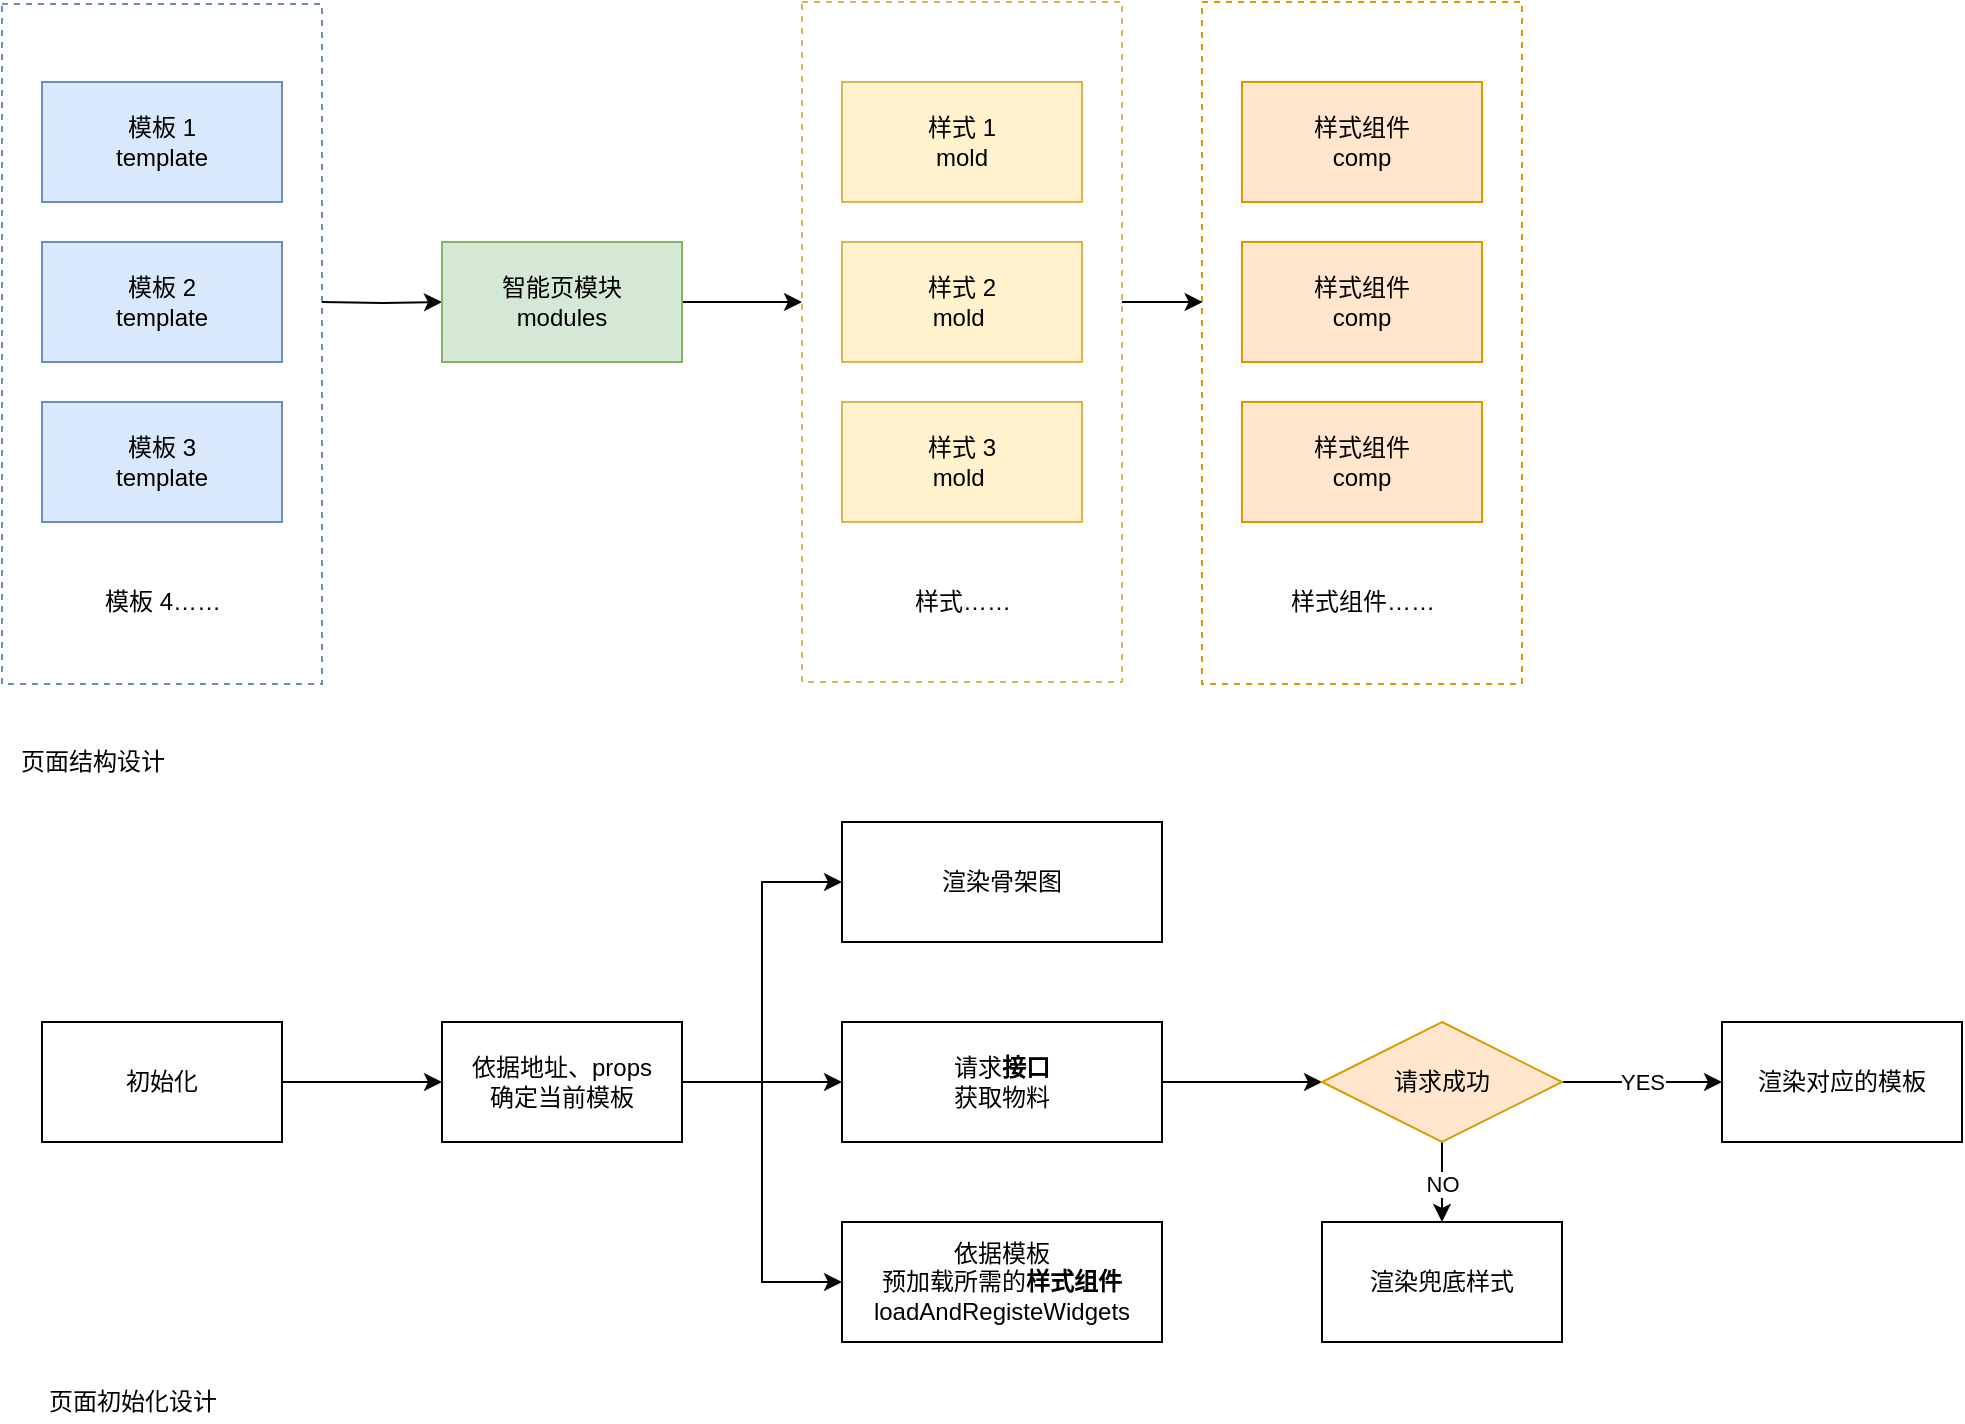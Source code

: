 <mxfile version="16.6.2" type="github">
  <diagram id="SPSlFT2sZeRu8J8Mqurk" name="Page-1">
    <mxGraphModel dx="1382" dy="958" grid="1" gridSize="10" guides="1" tooltips="1" connect="1" arrows="1" fold="1" page="1" pageScale="1" pageWidth="2336" pageHeight="1654" math="0" shadow="0">
      <root>
        <mxCell id="0" />
        <mxCell id="1" parent="0" />
        <mxCell id="T0gfE41if6vC12bEkVcH-33" value="" style="rounded=0;whiteSpace=wrap;html=1;fillColor=none;dashed=1;strokeColor=#6c8ebf;" vertex="1" parent="1">
          <mxGeometry x="100" y="51" width="160" height="340" as="geometry" />
        </mxCell>
        <mxCell id="T0gfE41if6vC12bEkVcH-24" value="" style="rounded=0;whiteSpace=wrap;html=1;fillColor=none;dashed=1;strokeColor=#d79b00;" vertex="1" parent="1">
          <mxGeometry x="700" y="50" width="160" height="341" as="geometry" />
        </mxCell>
        <mxCell id="T0gfE41if6vC12bEkVcH-28" style="edgeStyle=orthogonalEdgeStyle;rounded=0;orthogonalLoop=1;jettySize=auto;html=1;entryX=0.002;entryY=0.44;entryDx=0;entryDy=0;entryPerimeter=0;" edge="1" parent="1" source="T0gfE41if6vC12bEkVcH-21" target="T0gfE41if6vC12bEkVcH-24">
          <mxGeometry relative="1" as="geometry">
            <Array as="points">
              <mxPoint x="670" y="200" />
              <mxPoint x="670" y="200" />
            </Array>
          </mxGeometry>
        </mxCell>
        <mxCell id="T0gfE41if6vC12bEkVcH-21" value="" style="rounded=0;whiteSpace=wrap;html=1;fillColor=none;dashed=1;strokeColor=#d6b656;" vertex="1" parent="1">
          <mxGeometry x="500" y="50" width="160" height="340" as="geometry" />
        </mxCell>
        <mxCell id="T0gfE41if6vC12bEkVcH-3" value="" style="edgeStyle=orthogonalEdgeStyle;rounded=0;orthogonalLoop=1;jettySize=auto;html=1;" edge="1" parent="1" target="T0gfE41if6vC12bEkVcH-2">
          <mxGeometry relative="1" as="geometry">
            <mxPoint x="260" y="200" as="sourcePoint" />
          </mxGeometry>
        </mxCell>
        <mxCell id="T0gfE41if6vC12bEkVcH-1" value="模板 2&lt;br&gt;template" style="rounded=0;whiteSpace=wrap;html=1;fillColor=#dae8fc;strokeColor=#6c8ebf;" vertex="1" parent="1">
          <mxGeometry x="120" y="170" width="120" height="60" as="geometry" />
        </mxCell>
        <mxCell id="T0gfE41if6vC12bEkVcH-27" value="" style="edgeStyle=orthogonalEdgeStyle;rounded=0;orthogonalLoop=1;jettySize=auto;html=1;" edge="1" parent="1" source="T0gfE41if6vC12bEkVcH-2">
          <mxGeometry relative="1" as="geometry">
            <mxPoint x="500" y="200" as="targetPoint" />
          </mxGeometry>
        </mxCell>
        <mxCell id="T0gfE41if6vC12bEkVcH-2" value="智能页模块&lt;br&gt;modules" style="rounded=0;whiteSpace=wrap;html=1;fillColor=#d5e8d4;strokeColor=#82b366;" vertex="1" parent="1">
          <mxGeometry x="320" y="170" width="120" height="60" as="geometry" />
        </mxCell>
        <mxCell id="T0gfE41if6vC12bEkVcH-6" value="样式 1&lt;br&gt;mold" style="rounded=0;whiteSpace=wrap;html=1;fillColor=#fff2cc;strokeColor=#d6b656;" vertex="1" parent="1">
          <mxGeometry x="520" y="90" width="120" height="60" as="geometry" />
        </mxCell>
        <mxCell id="T0gfE41if6vC12bEkVcH-8" value="样式 2&lt;br&gt;mold&amp;nbsp;" style="rounded=0;whiteSpace=wrap;html=1;fillColor=#fff2cc;strokeColor=#d6b656;" vertex="1" parent="1">
          <mxGeometry x="520" y="170" width="120" height="60" as="geometry" />
        </mxCell>
        <mxCell id="T0gfE41if6vC12bEkVcH-11" value="样式 3&lt;br&gt;mold&amp;nbsp;" style="rounded=0;whiteSpace=wrap;html=1;fillColor=#fff2cc;strokeColor=#d6b656;" vertex="1" parent="1">
          <mxGeometry x="520" y="250" width="120" height="60" as="geometry" />
        </mxCell>
        <mxCell id="T0gfE41if6vC12bEkVcH-13" value="样式……" style="text;html=1;align=center;verticalAlign=middle;resizable=0;points=[];autosize=1;strokeColor=none;fillColor=none;" vertex="1" parent="1">
          <mxGeometry x="550" y="340" width="60" height="20" as="geometry" />
        </mxCell>
        <mxCell id="T0gfE41if6vC12bEkVcH-15" value="样式组件&lt;br&gt;comp" style="rounded=0;whiteSpace=wrap;html=1;fillColor=#ffe6cc;strokeColor=#d79b00;" vertex="1" parent="1">
          <mxGeometry x="720" y="90" width="120" height="60" as="geometry" />
        </mxCell>
        <mxCell id="T0gfE41if6vC12bEkVcH-17" value="样式组件&lt;br&gt;comp" style="rounded=0;whiteSpace=wrap;html=1;fillColor=#ffe6cc;strokeColor=#d79b00;" vertex="1" parent="1">
          <mxGeometry x="720" y="170" width="120" height="60" as="geometry" />
        </mxCell>
        <mxCell id="T0gfE41if6vC12bEkVcH-19" value="样式组件&lt;br&gt;comp" style="rounded=0;whiteSpace=wrap;html=1;fillColor=#ffe6cc;strokeColor=#d79b00;" vertex="1" parent="1">
          <mxGeometry x="720" y="250" width="120" height="60" as="geometry" />
        </mxCell>
        <mxCell id="T0gfE41if6vC12bEkVcH-20" value="样式组件……" style="text;html=1;align=center;verticalAlign=middle;resizable=0;points=[];autosize=1;strokeColor=none;fillColor=none;" vertex="1" parent="1">
          <mxGeometry x="735" y="340" width="90" height="20" as="geometry" />
        </mxCell>
        <mxCell id="T0gfE41if6vC12bEkVcH-30" value="模板 1&lt;br&gt;template" style="rounded=0;whiteSpace=wrap;html=1;fillColor=#dae8fc;strokeColor=#6c8ebf;" vertex="1" parent="1">
          <mxGeometry x="120" y="90" width="120" height="60" as="geometry" />
        </mxCell>
        <mxCell id="T0gfE41if6vC12bEkVcH-31" value="模板 3&lt;br&gt;template" style="rounded=0;whiteSpace=wrap;html=1;fillColor=#dae8fc;strokeColor=#6c8ebf;" vertex="1" parent="1">
          <mxGeometry x="120" y="250" width="120" height="60" as="geometry" />
        </mxCell>
        <mxCell id="T0gfE41if6vC12bEkVcH-32" value="模板 4……" style="text;html=1;align=center;verticalAlign=middle;resizable=0;points=[];autosize=1;strokeColor=none;fillColor=none;" vertex="1" parent="1">
          <mxGeometry x="145" y="340" width="70" height="20" as="geometry" />
        </mxCell>
        <mxCell id="T0gfE41if6vC12bEkVcH-36" value="页面结构设计" style="text;html=1;align=center;verticalAlign=middle;resizable=0;points=[];autosize=1;strokeColor=none;fillColor=none;" vertex="1" parent="1">
          <mxGeometry x="100" y="420" width="90" height="20" as="geometry" />
        </mxCell>
        <mxCell id="T0gfE41if6vC12bEkVcH-40" value="" style="edgeStyle=orthogonalEdgeStyle;rounded=0;orthogonalLoop=1;jettySize=auto;html=1;" edge="1" parent="1" source="T0gfE41if6vC12bEkVcH-38" target="T0gfE41if6vC12bEkVcH-39">
          <mxGeometry relative="1" as="geometry" />
        </mxCell>
        <mxCell id="T0gfE41if6vC12bEkVcH-38" value="初始化" style="rounded=0;whiteSpace=wrap;html=1;strokeColor=default;fillColor=default;" vertex="1" parent="1">
          <mxGeometry x="120" y="560" width="120" height="60" as="geometry" />
        </mxCell>
        <mxCell id="T0gfE41if6vC12bEkVcH-42" value="" style="edgeStyle=orthogonalEdgeStyle;rounded=0;orthogonalLoop=1;jettySize=auto;html=1;entryX=0;entryY=0.5;entryDx=0;entryDy=0;" edge="1" parent="1" source="T0gfE41if6vC12bEkVcH-39" target="T0gfE41if6vC12bEkVcH-41">
          <mxGeometry relative="1" as="geometry">
            <Array as="points">
              <mxPoint x="480" y="590" />
              <mxPoint x="480" y="490" />
            </Array>
          </mxGeometry>
        </mxCell>
        <mxCell id="T0gfE41if6vC12bEkVcH-44" style="edgeStyle=orthogonalEdgeStyle;rounded=0;orthogonalLoop=1;jettySize=auto;html=1;entryX=0;entryY=0.5;entryDx=0;entryDy=0;" edge="1" parent="1" source="T0gfE41if6vC12bEkVcH-39" target="T0gfE41if6vC12bEkVcH-43">
          <mxGeometry relative="1" as="geometry" />
        </mxCell>
        <mxCell id="T0gfE41if6vC12bEkVcH-47" style="edgeStyle=orthogonalEdgeStyle;rounded=0;orthogonalLoop=1;jettySize=auto;html=1;entryX=0;entryY=0.5;entryDx=0;entryDy=0;" edge="1" parent="1" source="T0gfE41if6vC12bEkVcH-39" target="T0gfE41if6vC12bEkVcH-46">
          <mxGeometry relative="1" as="geometry" />
        </mxCell>
        <mxCell id="T0gfE41if6vC12bEkVcH-39" value="依据地址、props&lt;br&gt;确定当前模板" style="rounded=0;whiteSpace=wrap;html=1;strokeColor=default;fillColor=default;" vertex="1" parent="1">
          <mxGeometry x="320" y="560" width="120" height="60" as="geometry" />
        </mxCell>
        <mxCell id="T0gfE41if6vC12bEkVcH-41" value="渲染骨架图" style="rounded=0;whiteSpace=wrap;html=1;strokeColor=default;fillColor=default;" vertex="1" parent="1">
          <mxGeometry x="520" y="460" width="160" height="60" as="geometry" />
        </mxCell>
        <mxCell id="T0gfE41if6vC12bEkVcH-49" style="edgeStyle=orthogonalEdgeStyle;rounded=0;orthogonalLoop=1;jettySize=auto;html=1;entryX=0;entryY=0.5;entryDx=0;entryDy=0;" edge="1" parent="1" source="T0gfE41if6vC12bEkVcH-43" target="T0gfE41if6vC12bEkVcH-48">
          <mxGeometry relative="1" as="geometry" />
        </mxCell>
        <mxCell id="T0gfE41if6vC12bEkVcH-43" value="请求&lt;b&gt;接口&lt;/b&gt;&lt;br&gt;获取物料" style="rounded=0;whiteSpace=wrap;html=1;strokeColor=default;fillColor=default;" vertex="1" parent="1">
          <mxGeometry x="520" y="560" width="160" height="60" as="geometry" />
        </mxCell>
        <mxCell id="T0gfE41if6vC12bEkVcH-46" value="依据模板&lt;br&gt;预加载所需的&lt;b&gt;样式组件&lt;br&gt;&lt;/b&gt;loadAndRegisteWidgets" style="rounded=0;whiteSpace=wrap;html=1;strokeColor=default;fillColor=default;" vertex="1" parent="1">
          <mxGeometry x="520" y="660" width="160" height="60" as="geometry" />
        </mxCell>
        <mxCell id="T0gfE41if6vC12bEkVcH-51" value="" style="edgeStyle=orthogonalEdgeStyle;rounded=0;orthogonalLoop=1;jettySize=auto;html=1;" edge="1" parent="1" source="T0gfE41if6vC12bEkVcH-48" target="T0gfE41if6vC12bEkVcH-50">
          <mxGeometry relative="1" as="geometry" />
        </mxCell>
        <mxCell id="T0gfE41if6vC12bEkVcH-53" value="NO" style="edgeLabel;html=1;align=center;verticalAlign=middle;resizable=0;points=[];" vertex="1" connectable="0" parent="T0gfE41if6vC12bEkVcH-51">
          <mxGeometry x="0.174" y="-4" relative="1" as="geometry">
            <mxPoint x="4" y="-3" as="offset" />
          </mxGeometry>
        </mxCell>
        <mxCell id="T0gfE41if6vC12bEkVcH-55" value="YES" style="edgeStyle=orthogonalEdgeStyle;rounded=0;orthogonalLoop=1;jettySize=auto;html=1;" edge="1" parent="1" source="T0gfE41if6vC12bEkVcH-48" target="T0gfE41if6vC12bEkVcH-54">
          <mxGeometry relative="1" as="geometry" />
        </mxCell>
        <mxCell id="T0gfE41if6vC12bEkVcH-48" value="请求成功" style="rhombus;whiteSpace=wrap;html=1;strokeColor=#d79b00;fillColor=#ffe6cc;" vertex="1" parent="1">
          <mxGeometry x="760" y="560" width="120" height="60" as="geometry" />
        </mxCell>
        <mxCell id="T0gfE41if6vC12bEkVcH-50" value="渲染兜底样式" style="whiteSpace=wrap;html=1;" vertex="1" parent="1">
          <mxGeometry x="760" y="660" width="120" height="60" as="geometry" />
        </mxCell>
        <mxCell id="T0gfE41if6vC12bEkVcH-54" value="渲染对应的模板" style="whiteSpace=wrap;html=1;" vertex="1" parent="1">
          <mxGeometry x="960" y="560" width="120" height="60" as="geometry" />
        </mxCell>
        <mxCell id="T0gfE41if6vC12bEkVcH-56" value="页面初始化设计" style="text;html=1;align=center;verticalAlign=middle;resizable=0;points=[];autosize=1;strokeColor=none;fillColor=none;" vertex="1" parent="1">
          <mxGeometry x="115" y="740" width="100" height="20" as="geometry" />
        </mxCell>
      </root>
    </mxGraphModel>
  </diagram>
</mxfile>
